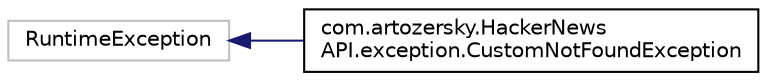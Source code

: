 digraph "Graphical Class Hierarchy"
{
 // LATEX_PDF_SIZE
  edge [fontname="Helvetica",fontsize="10",labelfontname="Helvetica",labelfontsize="10"];
  node [fontname="Helvetica",fontsize="10",shape=record];
  rankdir="LR";
  Node20 [label="RuntimeException",height=0.2,width=0.4,color="grey75", fillcolor="white", style="filled",tooltip=" "];
  Node20 -> Node0 [dir="back",color="midnightblue",fontsize="10",style="solid",fontname="Helvetica"];
  Node0 [label="com.artozersky.HackerNews\lAPI.exception.CustomNotFoundException",height=0.2,width=0.4,color="black", fillcolor="white", style="filled",URL="$classcom_1_1artozersky_1_1HackerNewsAPI_1_1exception_1_1CustomNotFoundException.html",tooltip=" "];
}
